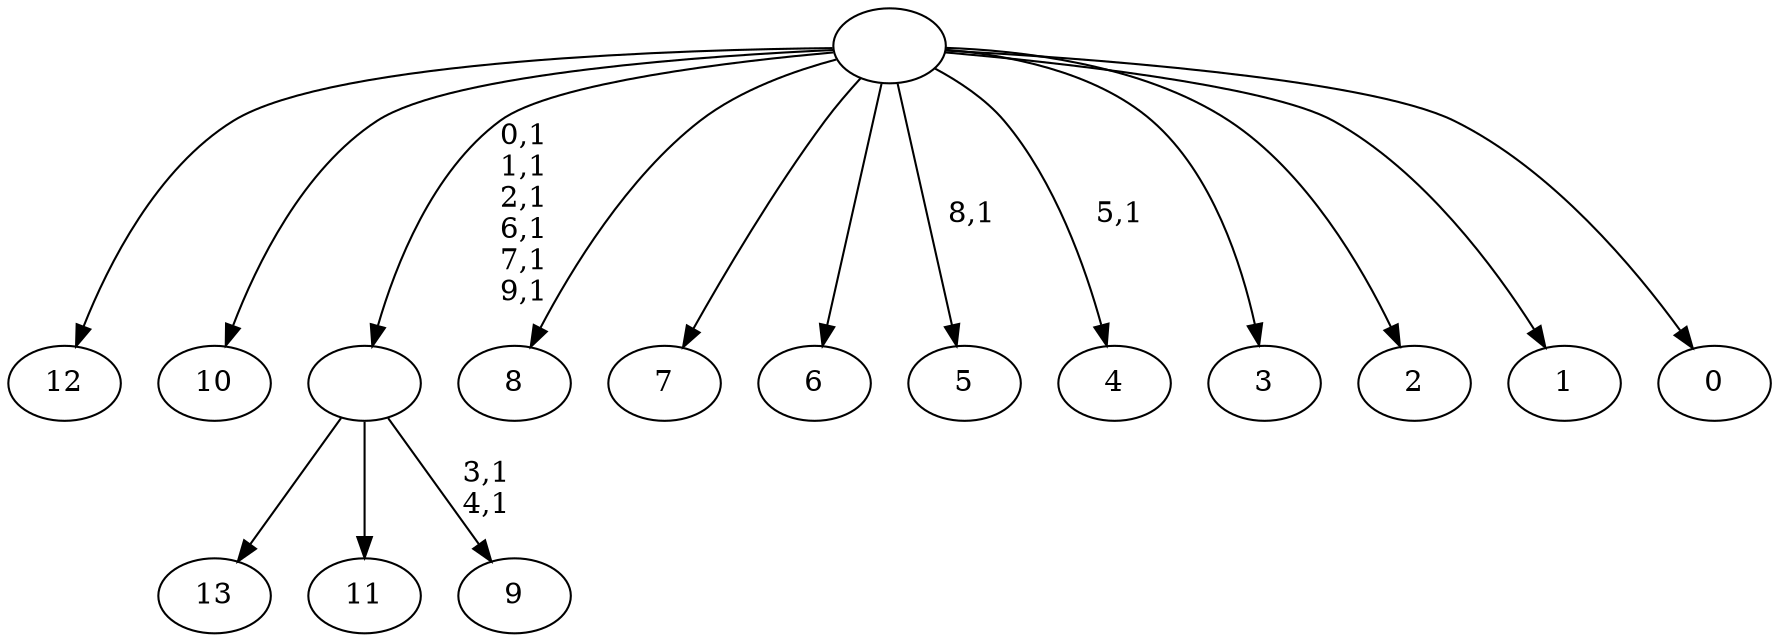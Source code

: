digraph T {
	24 [label="13"]
	23 [label="12"]
	22 [label="11"]
	21 [label="10"]
	20 [label="9"]
	17 [label=""]
	11 [label="8"]
	10 [label="7"]
	9 [label="6"]
	8 [label="5"]
	6 [label="4"]
	4 [label="3"]
	3 [label="2"]
	2 [label="1"]
	1 [label="0"]
	0 [label=""]
	17 -> 20 [label="3,1\n4,1"]
	17 -> 24 [label=""]
	17 -> 22 [label=""]
	0 -> 6 [label="5,1"]
	0 -> 8 [label="8,1"]
	0 -> 17 [label="0,1\n1,1\n2,1\n6,1\n7,1\n9,1"]
	0 -> 23 [label=""]
	0 -> 21 [label=""]
	0 -> 11 [label=""]
	0 -> 10 [label=""]
	0 -> 9 [label=""]
	0 -> 4 [label=""]
	0 -> 3 [label=""]
	0 -> 2 [label=""]
	0 -> 1 [label=""]
}
